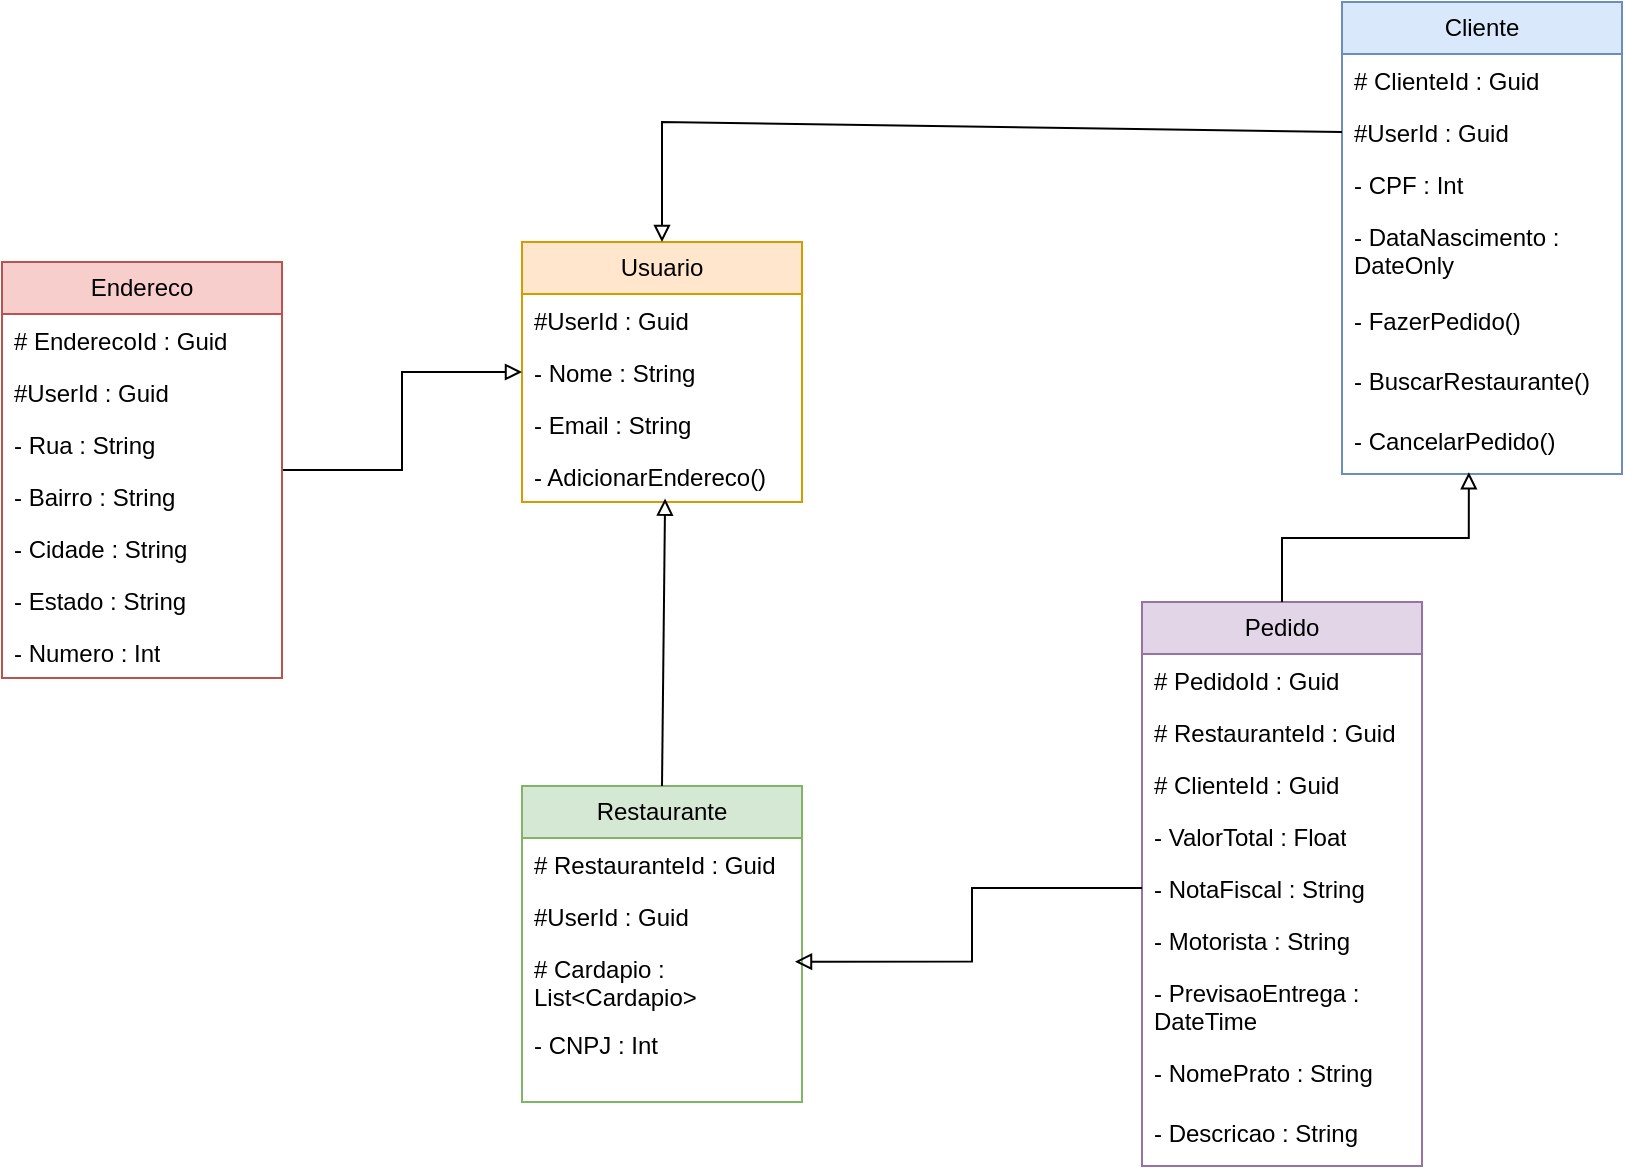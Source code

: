 <mxfile version="24.7.7">
  <diagram name="Página-1" id="Q-kWJ7jOKRIE-JyE0Qq4">
    <mxGraphModel dx="2062" dy="1783" grid="1" gridSize="10" guides="1" tooltips="1" connect="1" arrows="1" fold="1" page="1" pageScale="1" pageWidth="827" pageHeight="1169" math="0" shadow="0">
      <root>
        <mxCell id="0" />
        <mxCell id="1" parent="0" />
        <mxCell id="xUf4JMuz1Iys4jUOcl8J-1" value="Usuario" style="swimlane;fontStyle=0;childLayout=stackLayout;horizontal=1;startSize=26;fillColor=#ffe6cc;horizontalStack=0;resizeParent=1;resizeParentMax=0;resizeLast=0;collapsible=1;marginBottom=0;whiteSpace=wrap;html=1;strokeColor=#d79b00;" vertex="1" parent="1">
          <mxGeometry x="50" y="20" width="140" height="130" as="geometry" />
        </mxCell>
        <mxCell id="xUf4JMuz1Iys4jUOcl8J-2" value="#UserId : Guid" style="text;strokeColor=none;fillColor=none;align=left;verticalAlign=top;spacingLeft=4;spacingRight=4;overflow=hidden;rotatable=0;points=[[0,0.5],[1,0.5]];portConstraint=eastwest;whiteSpace=wrap;html=1;" vertex="1" parent="xUf4JMuz1Iys4jUOcl8J-1">
          <mxGeometry y="26" width="140" height="26" as="geometry" />
        </mxCell>
        <mxCell id="xUf4JMuz1Iys4jUOcl8J-3" value="- Nome : String" style="text;strokeColor=none;fillColor=none;align=left;verticalAlign=top;spacingLeft=4;spacingRight=4;overflow=hidden;rotatable=0;points=[[0,0.5],[1,0.5]];portConstraint=eastwest;whiteSpace=wrap;html=1;" vertex="1" parent="xUf4JMuz1Iys4jUOcl8J-1">
          <mxGeometry y="52" width="140" height="26" as="geometry" />
        </mxCell>
        <mxCell id="xUf4JMuz1Iys4jUOcl8J-18" value="- Email : String" style="text;strokeColor=none;fillColor=none;align=left;verticalAlign=top;spacingLeft=4;spacingRight=4;overflow=hidden;rotatable=0;points=[[0,0.5],[1,0.5]];portConstraint=eastwest;whiteSpace=wrap;html=1;" vertex="1" parent="xUf4JMuz1Iys4jUOcl8J-1">
          <mxGeometry y="78" width="140" height="26" as="geometry" />
        </mxCell>
        <mxCell id="xUf4JMuz1Iys4jUOcl8J-19" value="- AdicionarEndereco()" style="text;strokeColor=none;fillColor=none;align=left;verticalAlign=top;spacingLeft=4;spacingRight=4;overflow=hidden;rotatable=0;points=[[0,0.5],[1,0.5]];portConstraint=eastwest;whiteSpace=wrap;html=1;" vertex="1" parent="xUf4JMuz1Iys4jUOcl8J-1">
          <mxGeometry y="104" width="140" height="26" as="geometry" />
        </mxCell>
        <mxCell id="xUf4JMuz1Iys4jUOcl8J-5" value="Restaurante" style="swimlane;fontStyle=0;childLayout=stackLayout;horizontal=1;startSize=26;fillColor=#d5e8d4;horizontalStack=0;resizeParent=1;resizeParentMax=0;resizeLast=0;collapsible=1;marginBottom=0;whiteSpace=wrap;html=1;strokeColor=#82b366;" vertex="1" parent="1">
          <mxGeometry x="50" y="292" width="140" height="158" as="geometry" />
        </mxCell>
        <mxCell id="xUf4JMuz1Iys4jUOcl8J-6" value="# RestauranteId : Guid" style="text;strokeColor=none;fillColor=none;align=left;verticalAlign=top;spacingLeft=4;spacingRight=4;overflow=hidden;rotatable=0;points=[[0,0.5],[1,0.5]];portConstraint=eastwest;whiteSpace=wrap;html=1;" vertex="1" parent="xUf4JMuz1Iys4jUOcl8J-5">
          <mxGeometry y="26" width="140" height="26" as="geometry" />
        </mxCell>
        <mxCell id="xUf4JMuz1Iys4jUOcl8J-51" value="#UserId : Guid" style="text;strokeColor=none;fillColor=none;align=left;verticalAlign=top;spacingLeft=4;spacingRight=4;overflow=hidden;rotatable=0;points=[[0,0.5],[1,0.5]];portConstraint=eastwest;whiteSpace=wrap;html=1;" vertex="1" parent="xUf4JMuz1Iys4jUOcl8J-5">
          <mxGeometry y="52" width="140" height="26" as="geometry" />
        </mxCell>
        <mxCell id="xUf4JMuz1Iys4jUOcl8J-39" value="# Cardapio : List&amp;lt;Cardapio&amp;gt;" style="text;strokeColor=none;fillColor=none;align=left;verticalAlign=top;spacingLeft=4;spacingRight=4;overflow=hidden;rotatable=0;points=[[0,0.5],[1,0.5]];portConstraint=eastwest;whiteSpace=wrap;html=1;" vertex="1" parent="xUf4JMuz1Iys4jUOcl8J-5">
          <mxGeometry y="78" width="140" height="38" as="geometry" />
        </mxCell>
        <mxCell id="xUf4JMuz1Iys4jUOcl8J-7" value="- CNPJ : Int" style="text;strokeColor=none;fillColor=none;align=left;verticalAlign=top;spacingLeft=4;spacingRight=4;overflow=hidden;rotatable=0;points=[[0,0.5],[1,0.5]];portConstraint=eastwest;whiteSpace=wrap;html=1;" vertex="1" parent="xUf4JMuz1Iys4jUOcl8J-5">
          <mxGeometry y="116" width="140" height="42" as="geometry" />
        </mxCell>
        <mxCell id="xUf4JMuz1Iys4jUOcl8J-9" value="Cliente" style="swimlane;fontStyle=0;childLayout=stackLayout;horizontal=1;startSize=26;fillColor=#dae8fc;horizontalStack=0;resizeParent=1;resizeParentMax=0;resizeLast=0;collapsible=1;marginBottom=0;whiteSpace=wrap;html=1;strokeColor=#6c8ebf;" vertex="1" parent="1">
          <mxGeometry x="460" y="-100" width="140" height="236" as="geometry" />
        </mxCell>
        <mxCell id="xUf4JMuz1Iys4jUOcl8J-10" value="# ClienteId : Guid" style="text;strokeColor=none;fillColor=none;align=left;verticalAlign=top;spacingLeft=4;spacingRight=4;overflow=hidden;rotatable=0;points=[[0,0.5],[1,0.5]];portConstraint=eastwest;whiteSpace=wrap;html=1;" vertex="1" parent="xUf4JMuz1Iys4jUOcl8J-9">
          <mxGeometry y="26" width="140" height="26" as="geometry" />
        </mxCell>
        <mxCell id="xUf4JMuz1Iys4jUOcl8J-50" value="#UserId : Guid" style="text;strokeColor=none;fillColor=none;align=left;verticalAlign=top;spacingLeft=4;spacingRight=4;overflow=hidden;rotatable=0;points=[[0,0.5],[1,0.5]];portConstraint=eastwest;whiteSpace=wrap;html=1;" vertex="1" parent="xUf4JMuz1Iys4jUOcl8J-9">
          <mxGeometry y="52" width="140" height="26" as="geometry" />
        </mxCell>
        <mxCell id="xUf4JMuz1Iys4jUOcl8J-11" value="- CPF : Int" style="text;strokeColor=none;fillColor=none;align=left;verticalAlign=top;spacingLeft=4;spacingRight=4;overflow=hidden;rotatable=0;points=[[0,0.5],[1,0.5]];portConstraint=eastwest;whiteSpace=wrap;html=1;" vertex="1" parent="xUf4JMuz1Iys4jUOcl8J-9">
          <mxGeometry y="78" width="140" height="26" as="geometry" />
        </mxCell>
        <mxCell id="xUf4JMuz1Iys4jUOcl8J-12" value="- DataNascimento : DateOnly" style="text;strokeColor=none;fillColor=none;align=left;verticalAlign=top;spacingLeft=4;spacingRight=4;overflow=hidden;rotatable=0;points=[[0,0.5],[1,0.5]];portConstraint=eastwest;whiteSpace=wrap;html=1;" vertex="1" parent="xUf4JMuz1Iys4jUOcl8J-9">
          <mxGeometry y="104" width="140" height="42" as="geometry" />
        </mxCell>
        <mxCell id="xUf4JMuz1Iys4jUOcl8J-41" value="- FazerPedido()" style="text;strokeColor=none;fillColor=none;align=left;verticalAlign=top;spacingLeft=4;spacingRight=4;overflow=hidden;rotatable=0;points=[[0,0.5],[1,0.5]];portConstraint=eastwest;whiteSpace=wrap;html=1;" vertex="1" parent="xUf4JMuz1Iys4jUOcl8J-9">
          <mxGeometry y="146" width="140" height="30" as="geometry" />
        </mxCell>
        <mxCell id="xUf4JMuz1Iys4jUOcl8J-42" value="- BuscarRestaurante()" style="text;strokeColor=none;fillColor=none;align=left;verticalAlign=top;spacingLeft=4;spacingRight=4;overflow=hidden;rotatable=0;points=[[0,0.5],[1,0.5]];portConstraint=eastwest;whiteSpace=wrap;html=1;" vertex="1" parent="xUf4JMuz1Iys4jUOcl8J-9">
          <mxGeometry y="176" width="140" height="30" as="geometry" />
        </mxCell>
        <mxCell id="xUf4JMuz1Iys4jUOcl8J-47" value="- CancelarPedido()" style="text;strokeColor=none;fillColor=none;align=left;verticalAlign=top;spacingLeft=4;spacingRight=4;overflow=hidden;rotatable=0;points=[[0,0.5],[1,0.5]];portConstraint=eastwest;whiteSpace=wrap;html=1;" vertex="1" parent="xUf4JMuz1Iys4jUOcl8J-9">
          <mxGeometry y="206" width="140" height="30" as="geometry" />
        </mxCell>
        <mxCell id="xUf4JMuz1Iys4jUOcl8J-13" value="Pedido" style="swimlane;fontStyle=0;childLayout=stackLayout;horizontal=1;startSize=26;fillColor=#e1d5e7;horizontalStack=0;resizeParent=1;resizeParentMax=0;resizeLast=0;collapsible=1;marginBottom=0;whiteSpace=wrap;html=1;strokeColor=#9673a6;" vertex="1" parent="1">
          <mxGeometry x="360" y="200" width="140" height="282" as="geometry" />
        </mxCell>
        <mxCell id="xUf4JMuz1Iys4jUOcl8J-14" value="# PedidoId : Guid" style="text;strokeColor=none;fillColor=none;align=left;verticalAlign=top;spacingLeft=4;spacingRight=4;overflow=hidden;rotatable=0;points=[[0,0.5],[1,0.5]];portConstraint=eastwest;whiteSpace=wrap;html=1;" vertex="1" parent="xUf4JMuz1Iys4jUOcl8J-13">
          <mxGeometry y="26" width="140" height="26" as="geometry" />
        </mxCell>
        <mxCell id="xUf4JMuz1Iys4jUOcl8J-55" value="# RestauranteId : Guid" style="text;strokeColor=none;fillColor=none;align=left;verticalAlign=top;spacingLeft=4;spacingRight=4;overflow=hidden;rotatable=0;points=[[0,0.5],[1,0.5]];portConstraint=eastwest;whiteSpace=wrap;html=1;" vertex="1" parent="xUf4JMuz1Iys4jUOcl8J-13">
          <mxGeometry y="52" width="140" height="26" as="geometry" />
        </mxCell>
        <mxCell id="xUf4JMuz1Iys4jUOcl8J-54" value="# ClienteId : Guid" style="text;strokeColor=none;fillColor=none;align=left;verticalAlign=top;spacingLeft=4;spacingRight=4;overflow=hidden;rotatable=0;points=[[0,0.5],[1,0.5]];portConstraint=eastwest;whiteSpace=wrap;html=1;" vertex="1" parent="xUf4JMuz1Iys4jUOcl8J-13">
          <mxGeometry y="78" width="140" height="26" as="geometry" />
        </mxCell>
        <mxCell id="xUf4JMuz1Iys4jUOcl8J-15" value="- ValorTotal : Float" style="text;strokeColor=none;fillColor=none;align=left;verticalAlign=top;spacingLeft=4;spacingRight=4;overflow=hidden;rotatable=0;points=[[0,0.5],[1,0.5]];portConstraint=eastwest;whiteSpace=wrap;html=1;" vertex="1" parent="xUf4JMuz1Iys4jUOcl8J-13">
          <mxGeometry y="104" width="140" height="26" as="geometry" />
        </mxCell>
        <mxCell id="xUf4JMuz1Iys4jUOcl8J-16" value="- NotaFiscal : String" style="text;strokeColor=none;fillColor=none;align=left;verticalAlign=top;spacingLeft=4;spacingRight=4;overflow=hidden;rotatable=0;points=[[0,0.5],[1,0.5]];portConstraint=eastwest;whiteSpace=wrap;html=1;" vertex="1" parent="xUf4JMuz1Iys4jUOcl8J-13">
          <mxGeometry y="130" width="140" height="26" as="geometry" />
        </mxCell>
        <mxCell id="xUf4JMuz1Iys4jUOcl8J-29" value="- Motorista : String&lt;div&gt;&lt;br&gt;&lt;/div&gt;" style="text;strokeColor=none;fillColor=none;align=left;verticalAlign=top;spacingLeft=4;spacingRight=4;overflow=hidden;rotatable=0;points=[[0,0.5],[1,0.5]];portConstraint=eastwest;whiteSpace=wrap;html=1;" vertex="1" parent="xUf4JMuz1Iys4jUOcl8J-13">
          <mxGeometry y="156" width="140" height="26" as="geometry" />
        </mxCell>
        <mxCell id="xUf4JMuz1Iys4jUOcl8J-30" value="- PrevisaoEntrega : DateTime" style="text;strokeColor=none;fillColor=none;align=left;verticalAlign=top;spacingLeft=4;spacingRight=4;overflow=hidden;rotatable=0;points=[[0,0.5],[1,0.5]];portConstraint=eastwest;whiteSpace=wrap;html=1;" vertex="1" parent="xUf4JMuz1Iys4jUOcl8J-13">
          <mxGeometry y="182" width="140" height="40" as="geometry" />
        </mxCell>
        <mxCell id="xUf4JMuz1Iys4jUOcl8J-34" value="- NomePrato : String&lt;div&gt;&lt;br&gt;&lt;/div&gt;" style="text;strokeColor=none;fillColor=none;align=left;verticalAlign=top;spacingLeft=4;spacingRight=4;overflow=hidden;rotatable=0;points=[[0,0.5],[1,0.5]];portConstraint=eastwest;whiteSpace=wrap;html=1;" vertex="1" parent="xUf4JMuz1Iys4jUOcl8J-13">
          <mxGeometry y="222" width="140" height="30" as="geometry" />
        </mxCell>
        <mxCell id="xUf4JMuz1Iys4jUOcl8J-49" value="- Descricao : String" style="text;strokeColor=none;fillColor=none;align=left;verticalAlign=top;spacingLeft=4;spacingRight=4;overflow=hidden;rotatable=0;points=[[0,0.5],[1,0.5]];portConstraint=eastwest;whiteSpace=wrap;html=1;" vertex="1" parent="xUf4JMuz1Iys4jUOcl8J-13">
          <mxGeometry y="252" width="140" height="30" as="geometry" />
        </mxCell>
        <mxCell id="xUf4JMuz1Iys4jUOcl8J-37" style="edgeStyle=orthogonalEdgeStyle;rounded=0;orthogonalLoop=1;jettySize=auto;html=1;entryX=0;entryY=0.5;entryDx=0;entryDy=0;endArrow=block;endFill=0;" edge="1" parent="1" source="xUf4JMuz1Iys4jUOcl8J-21" target="xUf4JMuz1Iys4jUOcl8J-3">
          <mxGeometry relative="1" as="geometry" />
        </mxCell>
        <mxCell id="xUf4JMuz1Iys4jUOcl8J-21" value="Endereco" style="swimlane;fontStyle=0;childLayout=stackLayout;horizontal=1;startSize=26;fillColor=#f8cecc;horizontalStack=0;resizeParent=1;resizeParentMax=0;resizeLast=0;collapsible=1;marginBottom=0;whiteSpace=wrap;html=1;strokeColor=#b85450;" vertex="1" parent="1">
          <mxGeometry x="-210" y="30" width="140" height="208" as="geometry" />
        </mxCell>
        <mxCell id="xUf4JMuz1Iys4jUOcl8J-27" value="# EnderecoId : Guid" style="text;strokeColor=none;fillColor=none;align=left;verticalAlign=top;spacingLeft=4;spacingRight=4;overflow=hidden;rotatable=0;points=[[0,0.5],[1,0.5]];portConstraint=eastwest;whiteSpace=wrap;html=1;" vertex="1" parent="xUf4JMuz1Iys4jUOcl8J-21">
          <mxGeometry y="26" width="140" height="26" as="geometry" />
        </mxCell>
        <mxCell id="xUf4JMuz1Iys4jUOcl8J-53" value="#UserId : Guid" style="text;strokeColor=none;fillColor=none;align=left;verticalAlign=top;spacingLeft=4;spacingRight=4;overflow=hidden;rotatable=0;points=[[0,0.5],[1,0.5]];portConstraint=eastwest;whiteSpace=wrap;html=1;" vertex="1" parent="xUf4JMuz1Iys4jUOcl8J-21">
          <mxGeometry y="52" width="140" height="26" as="geometry" />
        </mxCell>
        <mxCell id="xUf4JMuz1Iys4jUOcl8J-22" value="- Rua : String&lt;div&gt;&lt;br&gt;&lt;/div&gt;" style="text;strokeColor=none;fillColor=none;align=left;verticalAlign=top;spacingLeft=4;spacingRight=4;overflow=hidden;rotatable=0;points=[[0,0.5],[1,0.5]];portConstraint=eastwest;whiteSpace=wrap;html=1;" vertex="1" parent="xUf4JMuz1Iys4jUOcl8J-21">
          <mxGeometry y="78" width="140" height="26" as="geometry" />
        </mxCell>
        <mxCell id="xUf4JMuz1Iys4jUOcl8J-23" value="- Bairro : String" style="text;strokeColor=none;fillColor=none;align=left;verticalAlign=top;spacingLeft=4;spacingRight=4;overflow=hidden;rotatable=0;points=[[0,0.5],[1,0.5]];portConstraint=eastwest;whiteSpace=wrap;html=1;" vertex="1" parent="xUf4JMuz1Iys4jUOcl8J-21">
          <mxGeometry y="104" width="140" height="26" as="geometry" />
        </mxCell>
        <mxCell id="xUf4JMuz1Iys4jUOcl8J-26" value="- Cidade : String" style="text;strokeColor=none;fillColor=none;align=left;verticalAlign=top;spacingLeft=4;spacingRight=4;overflow=hidden;rotatable=0;points=[[0,0.5],[1,0.5]];portConstraint=eastwest;whiteSpace=wrap;html=1;" vertex="1" parent="xUf4JMuz1Iys4jUOcl8J-21">
          <mxGeometry y="130" width="140" height="26" as="geometry" />
        </mxCell>
        <mxCell id="xUf4JMuz1Iys4jUOcl8J-24" value="- Estado : String" style="text;strokeColor=none;fillColor=none;align=left;verticalAlign=top;spacingLeft=4;spacingRight=4;overflow=hidden;rotatable=0;points=[[0,0.5],[1,0.5]];portConstraint=eastwest;whiteSpace=wrap;html=1;" vertex="1" parent="xUf4JMuz1Iys4jUOcl8J-21">
          <mxGeometry y="156" width="140" height="26" as="geometry" />
        </mxCell>
        <mxCell id="xUf4JMuz1Iys4jUOcl8J-25" value="- Numero : Int" style="text;strokeColor=none;fillColor=none;align=left;verticalAlign=top;spacingLeft=4;spacingRight=4;overflow=hidden;rotatable=0;points=[[0,0.5],[1,0.5]];portConstraint=eastwest;whiteSpace=wrap;html=1;" vertex="1" parent="xUf4JMuz1Iys4jUOcl8J-21">
          <mxGeometry y="182" width="140" height="26" as="geometry" />
        </mxCell>
        <mxCell id="xUf4JMuz1Iys4jUOcl8J-31" value="" style="html=1;verticalAlign=bottom;endArrow=block;curved=0;rounded=0;entryX=0.5;entryY=0;entryDx=0;entryDy=0;exitX=0;exitY=0.5;exitDx=0;exitDy=0;endFill=0;" edge="1" parent="1" source="xUf4JMuz1Iys4jUOcl8J-50" target="xUf4JMuz1Iys4jUOcl8J-1">
          <mxGeometry x="-0.001" width="80" relative="1" as="geometry">
            <mxPoint x="430" y="-50" as="sourcePoint" />
            <mxPoint x="90" as="targetPoint" />
            <Array as="points">
              <mxPoint x="120" y="-40" />
            </Array>
            <mxPoint as="offset" />
          </mxGeometry>
        </mxCell>
        <mxCell id="xUf4JMuz1Iys4jUOcl8J-32" value="" style="html=1;verticalAlign=bottom;endArrow=block;curved=0;rounded=0;entryX=0.511;entryY=0.934;entryDx=0;entryDy=0;entryPerimeter=0;exitX=0.5;exitY=0;exitDx=0;exitDy=0;endFill=0;" edge="1" parent="1" source="xUf4JMuz1Iys4jUOcl8J-5" target="xUf4JMuz1Iys4jUOcl8J-19">
          <mxGeometry width="80" relative="1" as="geometry">
            <mxPoint x="210" y="250" as="sourcePoint" />
            <mxPoint x="450" y="270" as="targetPoint" />
          </mxGeometry>
        </mxCell>
        <mxCell id="xUf4JMuz1Iys4jUOcl8J-56" style="edgeStyle=orthogonalEdgeStyle;rounded=0;orthogonalLoop=1;jettySize=auto;html=1;entryX=0.975;entryY=0.259;entryDx=0;entryDy=0;entryPerimeter=0;endArrow=block;endFill=0;" edge="1" parent="1" source="xUf4JMuz1Iys4jUOcl8J-16" target="xUf4JMuz1Iys4jUOcl8J-39">
          <mxGeometry relative="1" as="geometry" />
        </mxCell>
        <mxCell id="xUf4JMuz1Iys4jUOcl8J-57" style="edgeStyle=orthogonalEdgeStyle;rounded=0;orthogonalLoop=1;jettySize=auto;html=1;entryX=0.453;entryY=0.971;entryDx=0;entryDy=0;entryPerimeter=0;endArrow=block;endFill=0;" edge="1" parent="1" source="xUf4JMuz1Iys4jUOcl8J-13" target="xUf4JMuz1Iys4jUOcl8J-47">
          <mxGeometry relative="1" as="geometry" />
        </mxCell>
      </root>
    </mxGraphModel>
  </diagram>
</mxfile>
